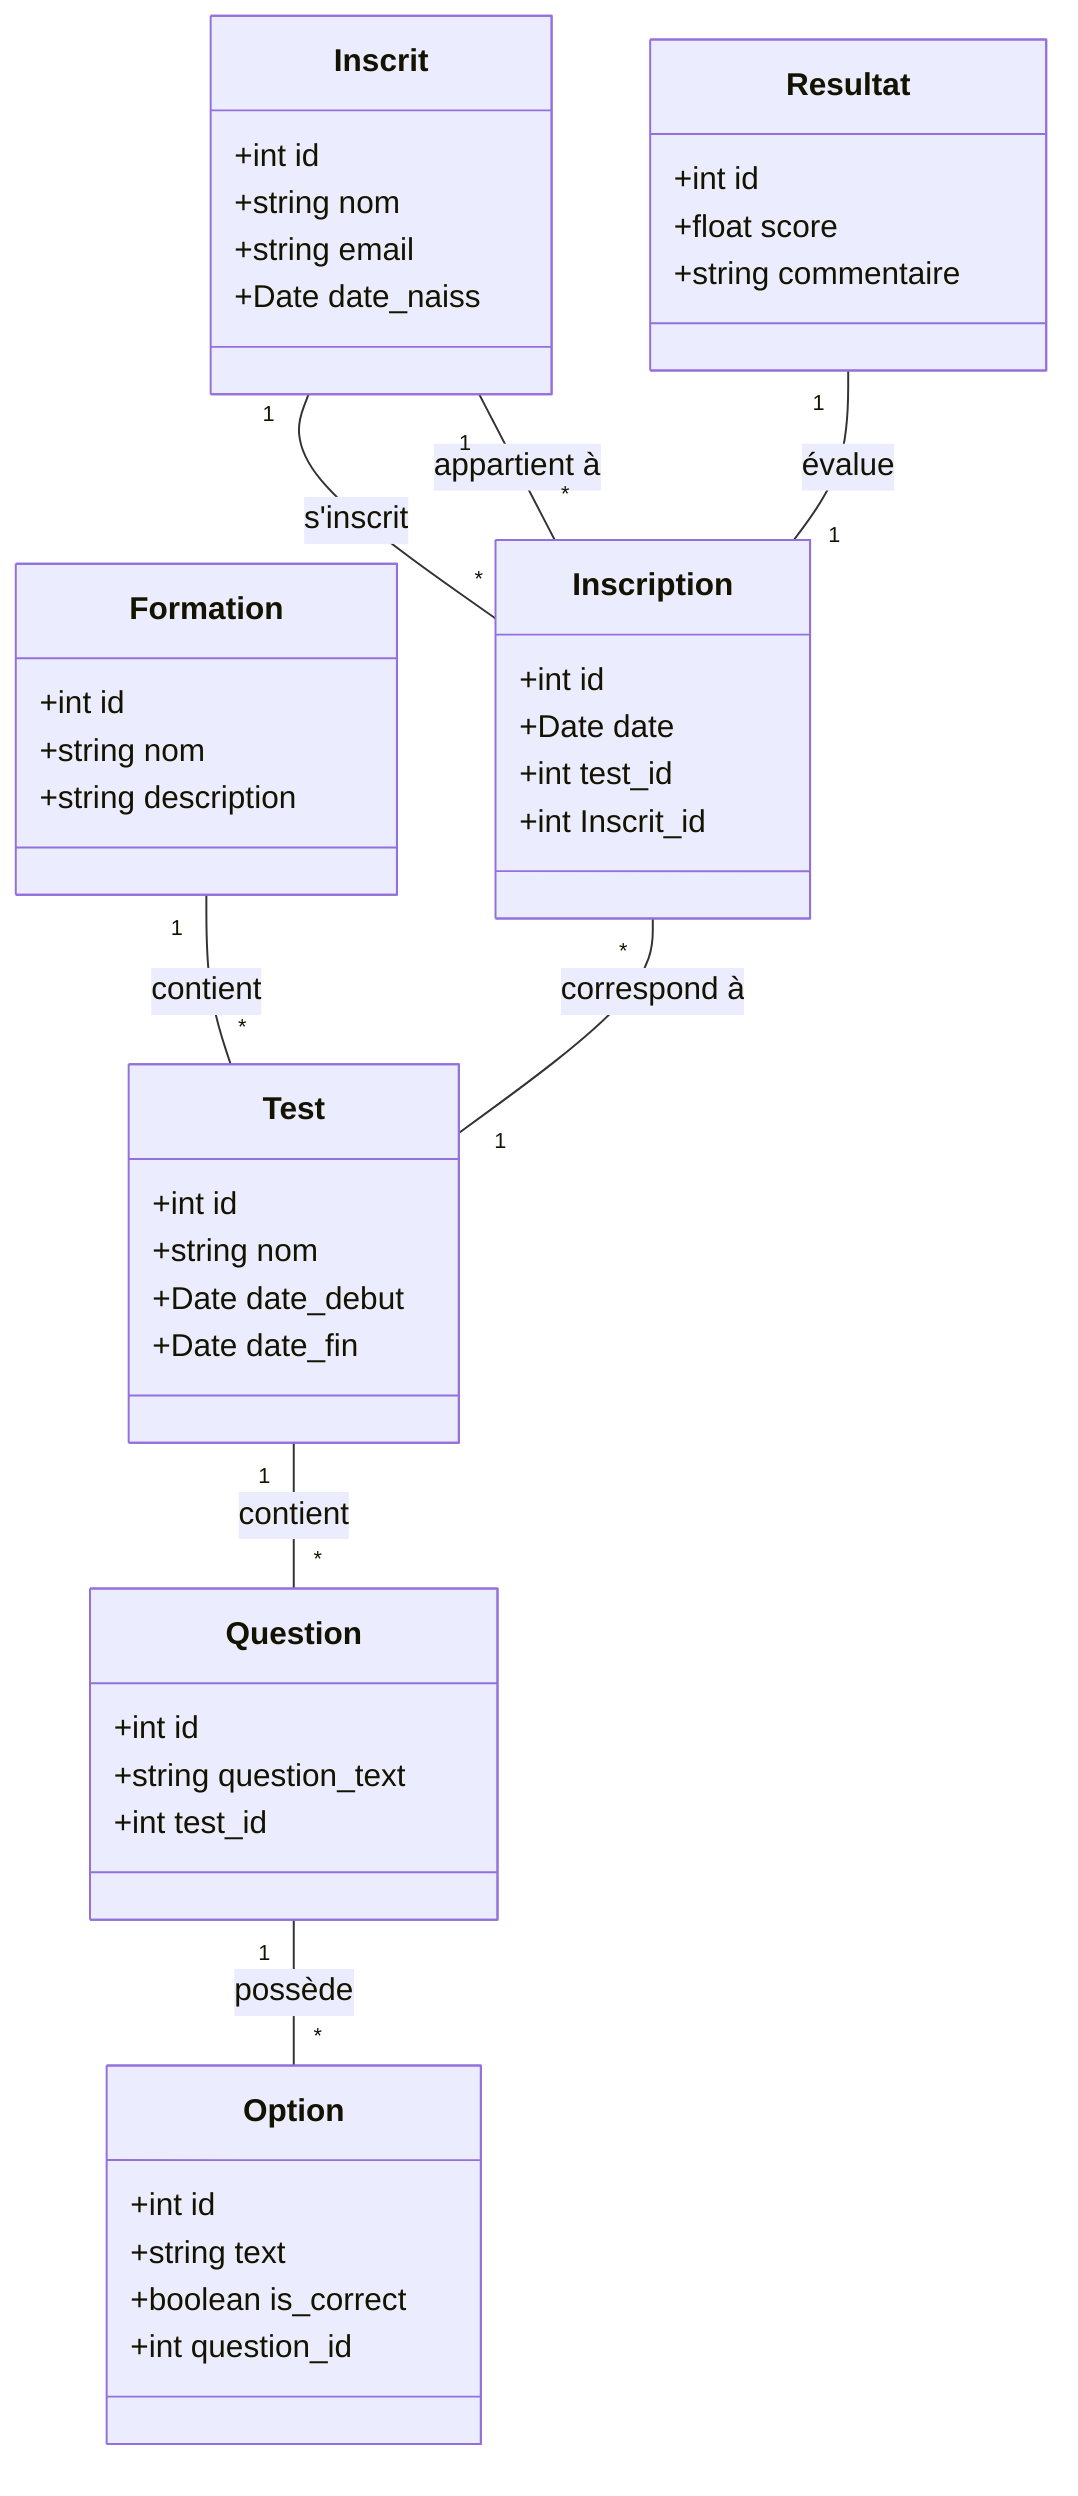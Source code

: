 classDiagram
    class Formation {
        +int id
        +string nom
        +string description
    }

    class Test {
        +int id
        +string nom
        +Date date_debut
        +Date date_fin
    }

    class Inscrit {
        +int id
        +string nom
        +string email
        +Date date_naiss
    }

    class Inscription {
        +int id
        +Date date
        +int test_id
        +int Inscrit_id
    }

    class Resultat {
        +int id
        +float score
        +string commentaire
    }

  

    class Question {
        +int id
        +string question_text
        +int test_id
    }

    class Option {
        +int id
        +string text
        +boolean is_correct
        +int question_id
    }

    Formation "1" -- "*" Test : contient
    Inscrit "1" -- "*" Inscription : s'inscrit
    Inscription "*" -- "1" Test : correspond à
    Inscription "*" -- "1" Inscrit : appartient à
    Resultat "1" -- "1" Inscription : évalue
    Test "1" -- "*" Question : contient
    Question "1" -- "*" Option : possède
